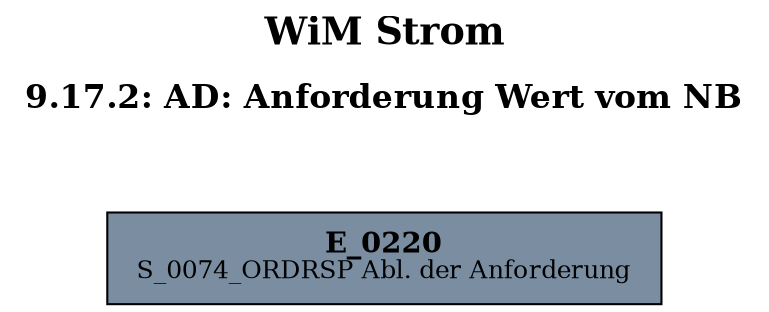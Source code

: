 digraph D {
    labelloc="t";
    label=<<B><FONT POINT-SIZE="18">WiM Strom</FONT></B><BR/><BR/><B><FONT POINT-SIZE="16">9.17.2: AD: Anforderung Wert vom NB</FONT></B><BR/><BR/><BR/><BR/>>;
    ratio="compress";
    concentrate=true;
    pack=true;
    rankdir=TB;
    packmode="array";
    size="20,20";
    "Empty" [margin="0.2,0.12", shape=box, style=filled, fillcolor="#7a8da1", label=<<B>E_0220</B><BR align="center"/><FONT point-size="12">S_0074_ORDRSP Abl. der Anforderung</FONT><BR align="center"/>>];


    bgcolor="transparent";
}